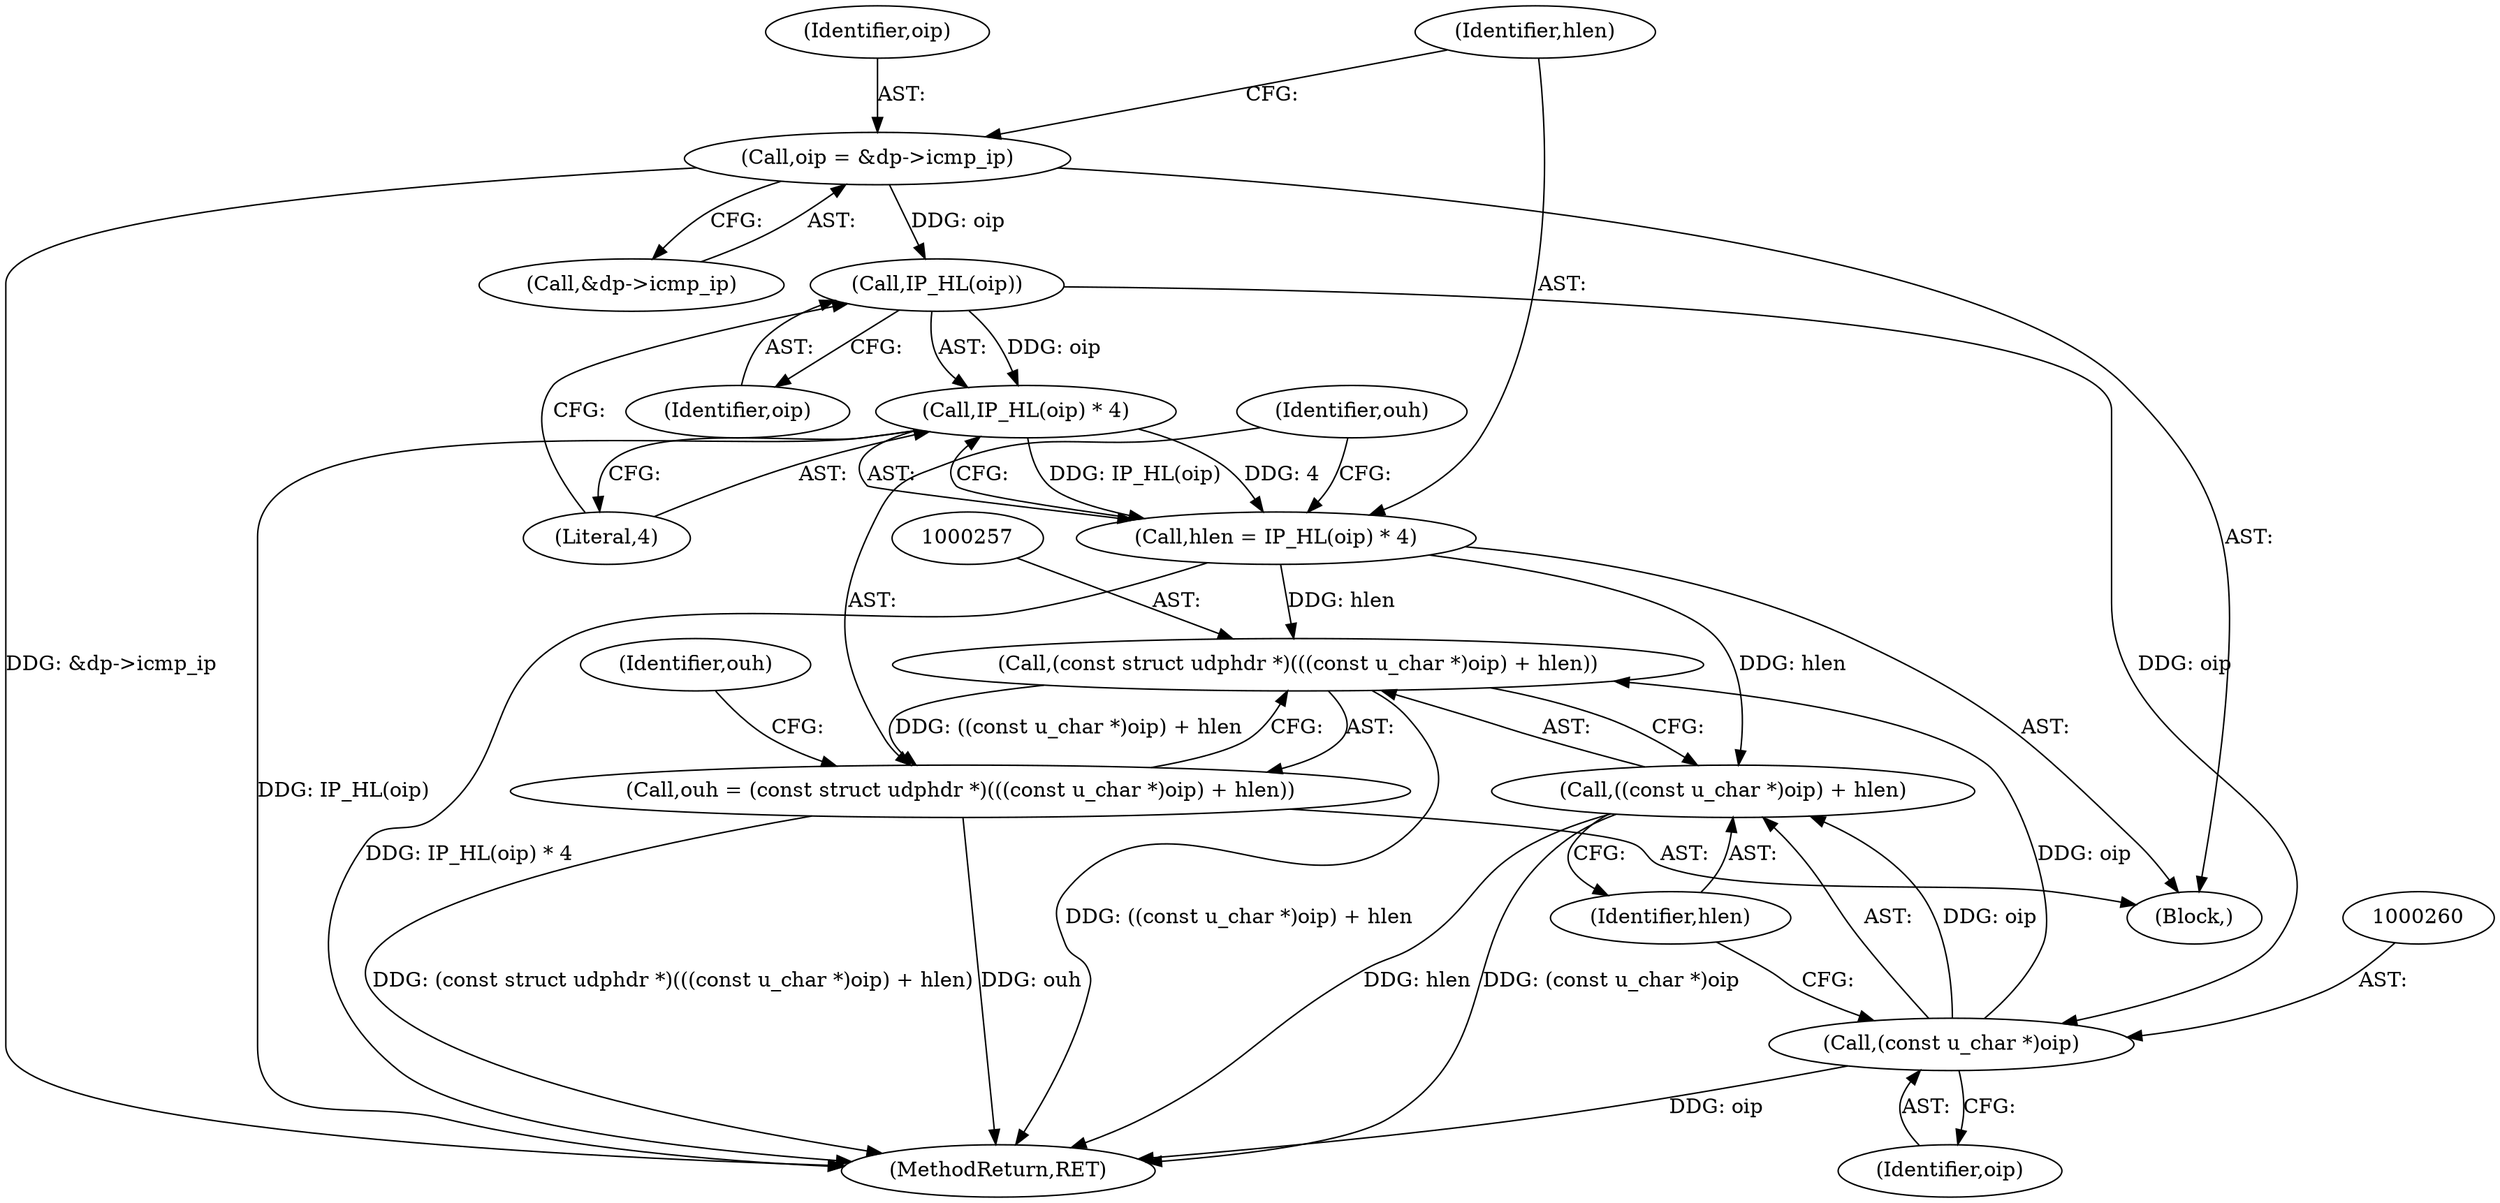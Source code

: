 digraph "0_tcpdump_1a1bce0526a77b62e41531b00f8bb5e21fd4f3a3@pointer" {
"1000242" [label="(Call,oip = &dp->icmp_ip)"];
"1000251" [label="(Call,IP_HL(oip))"];
"1000250" [label="(Call,IP_HL(oip) * 4)"];
"1000248" [label="(Call,hlen = IP_HL(oip) * 4)"];
"1000256" [label="(Call,(const struct udphdr *)(((const u_char *)oip) + hlen))"];
"1000254" [label="(Call,ouh = (const struct udphdr *)(((const u_char *)oip) + hlen))"];
"1000258" [label="(Call,((const u_char *)oip) + hlen)"];
"1000259" [label="(Call,(const u_char *)oip)"];
"1000250" [label="(Call,IP_HL(oip) * 4)"];
"1000251" [label="(Call,IP_HL(oip))"];
"1000252" [label="(Identifier,oip)"];
"1000255" [label="(Identifier,ouh)"];
"1000261" [label="(Identifier,oip)"];
"1000265" [label="(Identifier,ouh)"];
"1000256" [label="(Call,(const struct udphdr *)(((const u_char *)oip) + hlen))"];
"1000254" [label="(Call,ouh = (const struct udphdr *)(((const u_char *)oip) + hlen))"];
"1000248" [label="(Call,hlen = IP_HL(oip) * 4)"];
"1000253" [label="(Literal,4)"];
"1000249" [label="(Identifier,hlen)"];
"1000244" [label="(Call,&dp->icmp_ip)"];
"1000262" [label="(Identifier,hlen)"];
"1000242" [label="(Call,oip = &dp->icmp_ip)"];
"1000243" [label="(Identifier,oip)"];
"1000206" [label="(Block,)"];
"1001279" [label="(MethodReturn,RET)"];
"1000259" [label="(Call,(const u_char *)oip)"];
"1000258" [label="(Call,((const u_char *)oip) + hlen)"];
"1000242" -> "1000206"  [label="AST: "];
"1000242" -> "1000244"  [label="CFG: "];
"1000243" -> "1000242"  [label="AST: "];
"1000244" -> "1000242"  [label="AST: "];
"1000249" -> "1000242"  [label="CFG: "];
"1000242" -> "1001279"  [label="DDG: &dp->icmp_ip"];
"1000242" -> "1000251"  [label="DDG: oip"];
"1000251" -> "1000250"  [label="AST: "];
"1000251" -> "1000252"  [label="CFG: "];
"1000252" -> "1000251"  [label="AST: "];
"1000253" -> "1000251"  [label="CFG: "];
"1000251" -> "1000250"  [label="DDG: oip"];
"1000251" -> "1000259"  [label="DDG: oip"];
"1000250" -> "1000248"  [label="AST: "];
"1000250" -> "1000253"  [label="CFG: "];
"1000253" -> "1000250"  [label="AST: "];
"1000248" -> "1000250"  [label="CFG: "];
"1000250" -> "1001279"  [label="DDG: IP_HL(oip)"];
"1000250" -> "1000248"  [label="DDG: IP_HL(oip)"];
"1000250" -> "1000248"  [label="DDG: 4"];
"1000248" -> "1000206"  [label="AST: "];
"1000249" -> "1000248"  [label="AST: "];
"1000255" -> "1000248"  [label="CFG: "];
"1000248" -> "1001279"  [label="DDG: IP_HL(oip) * 4"];
"1000248" -> "1000256"  [label="DDG: hlen"];
"1000248" -> "1000258"  [label="DDG: hlen"];
"1000256" -> "1000254"  [label="AST: "];
"1000256" -> "1000258"  [label="CFG: "];
"1000257" -> "1000256"  [label="AST: "];
"1000258" -> "1000256"  [label="AST: "];
"1000254" -> "1000256"  [label="CFG: "];
"1000256" -> "1001279"  [label="DDG: ((const u_char *)oip) + hlen"];
"1000256" -> "1000254"  [label="DDG: ((const u_char *)oip) + hlen"];
"1000259" -> "1000256"  [label="DDG: oip"];
"1000254" -> "1000206"  [label="AST: "];
"1000255" -> "1000254"  [label="AST: "];
"1000265" -> "1000254"  [label="CFG: "];
"1000254" -> "1001279"  [label="DDG: ouh"];
"1000254" -> "1001279"  [label="DDG: (const struct udphdr *)(((const u_char *)oip) + hlen)"];
"1000258" -> "1000262"  [label="CFG: "];
"1000259" -> "1000258"  [label="AST: "];
"1000262" -> "1000258"  [label="AST: "];
"1000258" -> "1001279"  [label="DDG: (const u_char *)oip"];
"1000258" -> "1001279"  [label="DDG: hlen"];
"1000259" -> "1000258"  [label="DDG: oip"];
"1000259" -> "1000261"  [label="CFG: "];
"1000260" -> "1000259"  [label="AST: "];
"1000261" -> "1000259"  [label="AST: "];
"1000262" -> "1000259"  [label="CFG: "];
"1000259" -> "1001279"  [label="DDG: oip"];
}
